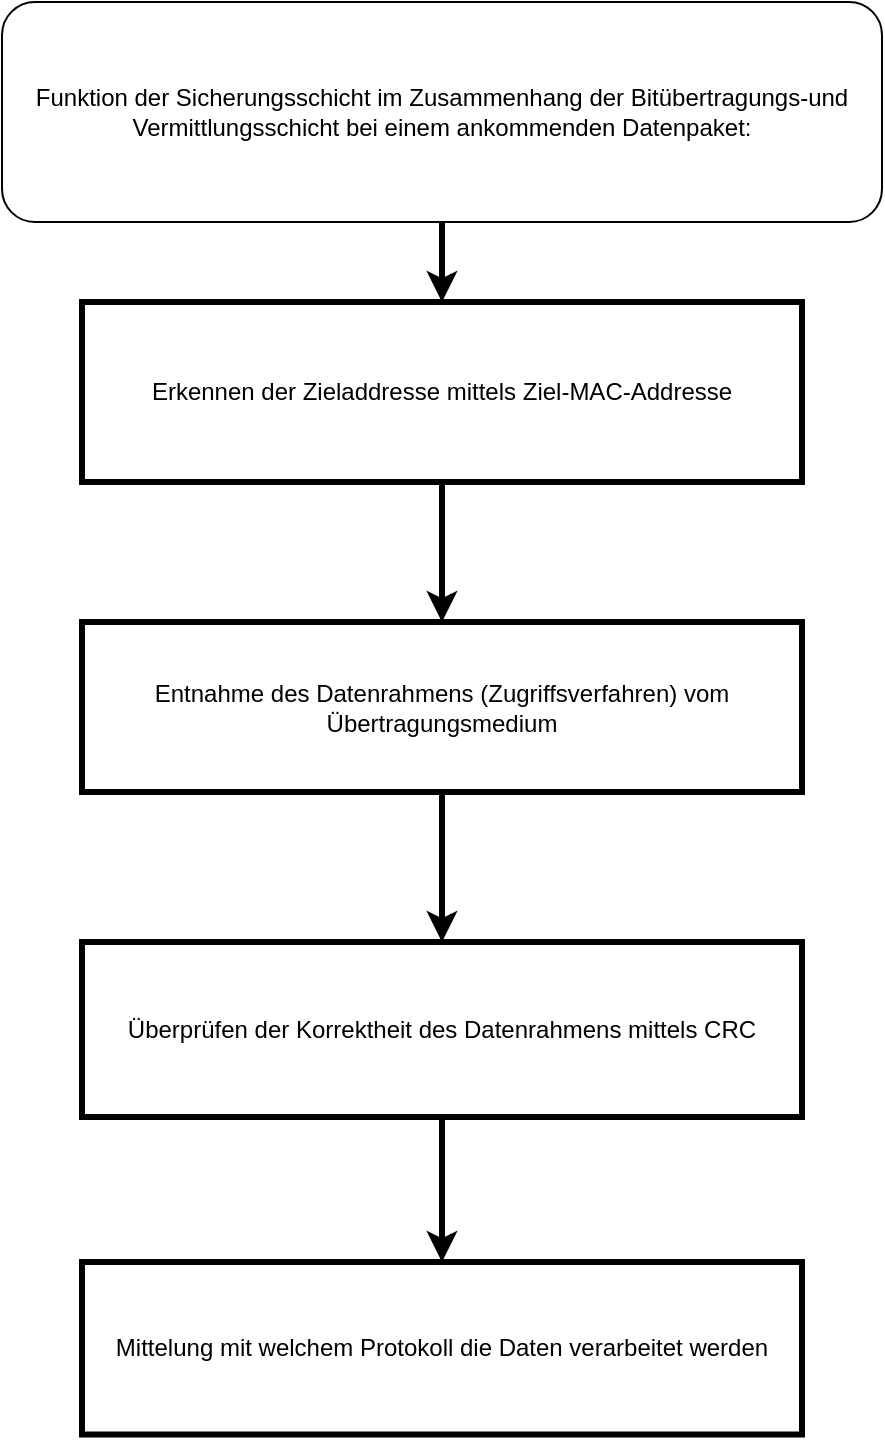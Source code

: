 <mxfile version="28.1.2">
  <diagram name="Seite-1" id="pQtrqi21ILiCxyklTSHn">
    <mxGraphModel dx="1090" dy="825" grid="1" gridSize="10" guides="1" tooltips="1" connect="1" arrows="1" fold="1" page="1" pageScale="1" pageWidth="827" pageHeight="1169" math="0" shadow="0">
      <root>
        <mxCell id="0" />
        <mxCell id="1" parent="0" />
        <mxCell id="Ad5Kq56dIGJzCfY_8uFe-9" value="" style="edgeStyle=orthogonalEdgeStyle;rounded=0;orthogonalLoop=1;jettySize=auto;html=1;strokeWidth=3;" edge="1" parent="1" source="Ad5Kq56dIGJzCfY_8uFe-1" target="Ad5Kq56dIGJzCfY_8uFe-2">
          <mxGeometry relative="1" as="geometry" />
        </mxCell>
        <mxCell id="Ad5Kq56dIGJzCfY_8uFe-1" value="Funktion der Sicherungsschicht im Zusammenhang der Bitübertragungs-und Vermittlungsschicht bei einem ankommenden Datenpaket:" style="rounded=1;whiteSpace=wrap;html=1;" vertex="1" parent="1">
          <mxGeometry x="170" y="60" width="440" height="110" as="geometry" />
        </mxCell>
        <mxCell id="Ad5Kq56dIGJzCfY_8uFe-4" value="" style="edgeStyle=orthogonalEdgeStyle;rounded=0;orthogonalLoop=1;jettySize=auto;html=1;strokeWidth=3;" edge="1" parent="1" source="Ad5Kq56dIGJzCfY_8uFe-2" target="Ad5Kq56dIGJzCfY_8uFe-3">
          <mxGeometry relative="1" as="geometry" />
        </mxCell>
        <mxCell id="Ad5Kq56dIGJzCfY_8uFe-2" value="Erkennen der Zieladdresse mittels Ziel-MAC-Addresse" style="rounded=0;whiteSpace=wrap;html=1;strokeWidth=3;" vertex="1" parent="1">
          <mxGeometry x="210" y="210" width="360" height="90" as="geometry" />
        </mxCell>
        <mxCell id="Ad5Kq56dIGJzCfY_8uFe-6" value="" style="edgeStyle=orthogonalEdgeStyle;rounded=0;orthogonalLoop=1;jettySize=auto;html=1;strokeWidth=3;" edge="1" parent="1" source="Ad5Kq56dIGJzCfY_8uFe-3" target="Ad5Kq56dIGJzCfY_8uFe-5">
          <mxGeometry relative="1" as="geometry" />
        </mxCell>
        <mxCell id="Ad5Kq56dIGJzCfY_8uFe-3" value="Entnahme des Datenrahmens (Zugriffsverfahren) vom Übertragungsmedium" style="whiteSpace=wrap;html=1;rounded=0;strokeWidth=3;" vertex="1" parent="1">
          <mxGeometry x="210" y="370" width="360" height="85" as="geometry" />
        </mxCell>
        <mxCell id="Ad5Kq56dIGJzCfY_8uFe-8" value="" style="edgeStyle=orthogonalEdgeStyle;rounded=0;orthogonalLoop=1;jettySize=auto;html=1;strokeWidth=3;" edge="1" parent="1" source="Ad5Kq56dIGJzCfY_8uFe-5" target="Ad5Kq56dIGJzCfY_8uFe-7">
          <mxGeometry relative="1" as="geometry" />
        </mxCell>
        <mxCell id="Ad5Kq56dIGJzCfY_8uFe-5" value="Überprüfen der Korrektheit des Datenrahmens mittels CRC" style="whiteSpace=wrap;html=1;rounded=0;strokeWidth=3;" vertex="1" parent="1">
          <mxGeometry x="210" y="530" width="360" height="87.5" as="geometry" />
        </mxCell>
        <mxCell id="Ad5Kq56dIGJzCfY_8uFe-7" value="Mittelung mit welchem Protokoll die Daten verarbeitet werden" style="whiteSpace=wrap;html=1;rounded=0;strokeWidth=3;" vertex="1" parent="1">
          <mxGeometry x="210" y="690" width="360" height="86.25" as="geometry" />
        </mxCell>
      </root>
    </mxGraphModel>
  </diagram>
</mxfile>
